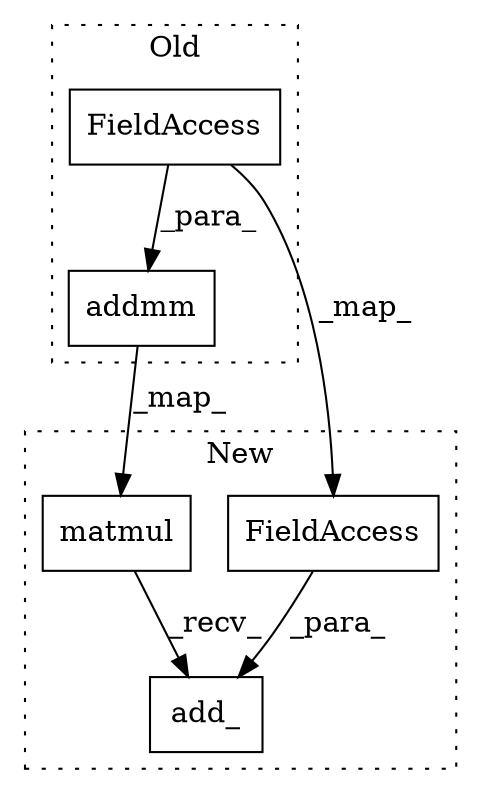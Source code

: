 digraph G {
subgraph cluster0 {
1 [label="addmm" a="32" s="3620,3677" l="6,1" shape="box"];
4 [label="FieldAccess" a="22" s="3626" l="21" shape="box"];
label = "Old";
style="dotted";
}
subgraph cluster1 {
2 [label="matmul" a="32" s="3707,3743" l="7,1" shape="box"];
3 [label="add_" a="32" s="3745,3771" l="5,1" shape="box"];
5 [label="FieldAccess" a="22" s="3750" l="21" shape="box"];
label = "New";
style="dotted";
}
1 -> 2 [label="_map_"];
2 -> 3 [label="_recv_"];
4 -> 1 [label="_para_"];
4 -> 5 [label="_map_"];
5 -> 3 [label="_para_"];
}